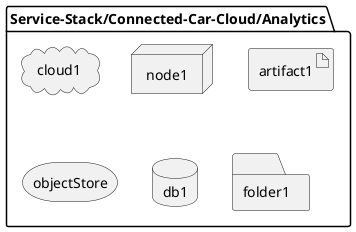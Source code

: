 @startuml

package  "Service-Stack/Connected-Car-Cloud/Analytics" {
  cloud cloud1
  node node1
  artifact artifact1
  storage objectStore
  database db1
  folder folder1
}

@enduml
